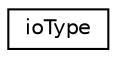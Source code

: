 digraph "Graphical Class Hierarchy"
{
 // LATEX_PDF_SIZE
  edge [fontname="Helvetica",fontsize="10",labelfontname="Helvetica",labelfontsize="10"];
  node [fontname="Helvetica",fontsize="10",shape=record];
  rankdir="LR";
  Node0 [label="ioType",height=0.2,width=0.4,color="black", fillcolor="white", style="filled",URL="$classio_type.html",tooltip="Only to group four channels, in case I rather have them as one variable."];
}
